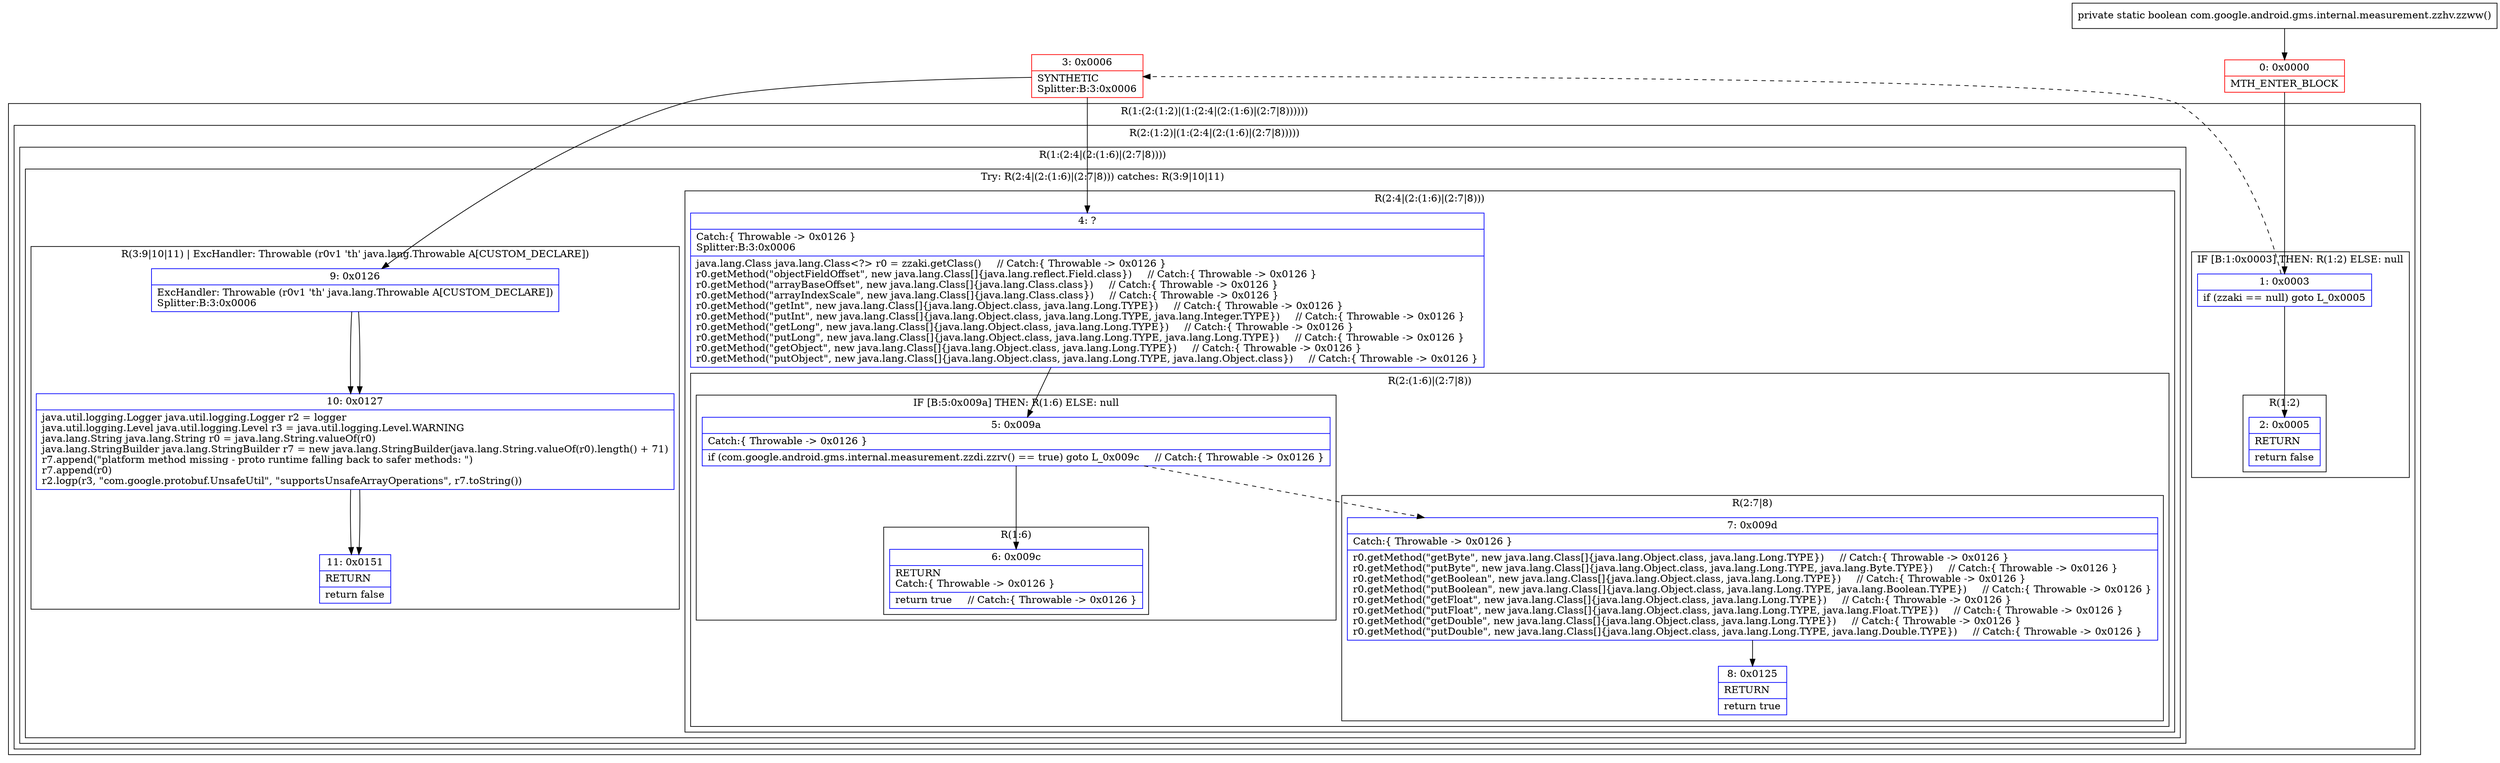 digraph "CFG forcom.google.android.gms.internal.measurement.zzhv.zzww()Z" {
subgraph cluster_Region_794934753 {
label = "R(1:(2:(1:2)|(1:(2:4|(2:(1:6)|(2:7|8))))))";
node [shape=record,color=blue];
subgraph cluster_Region_1193093295 {
label = "R(2:(1:2)|(1:(2:4|(2:(1:6)|(2:7|8)))))";
node [shape=record,color=blue];
subgraph cluster_IfRegion_739942554 {
label = "IF [B:1:0x0003] THEN: R(1:2) ELSE: null";
node [shape=record,color=blue];
Node_1 [shape=record,label="{1\:\ 0x0003|if (zzaki == null) goto L_0x0005\l}"];
subgraph cluster_Region_908293949 {
label = "R(1:2)";
node [shape=record,color=blue];
Node_2 [shape=record,label="{2\:\ 0x0005|RETURN\l|return false\l}"];
}
}
subgraph cluster_Region_344939181 {
label = "R(1:(2:4|(2:(1:6)|(2:7|8))))";
node [shape=record,color=blue];
subgraph cluster_TryCatchRegion_989413571 {
label = "Try: R(2:4|(2:(1:6)|(2:7|8))) catches: R(3:9|10|11)";
node [shape=record,color=blue];
subgraph cluster_Region_2073054206 {
label = "R(2:4|(2:(1:6)|(2:7|8)))";
node [shape=record,color=blue];
Node_4 [shape=record,label="{4\:\ ?|Catch:\{ Throwable \-\> 0x0126 \}\lSplitter:B:3:0x0006\l|java.lang.Class java.lang.Class\<?\> r0 = zzaki.getClass()     \/\/ Catch:\{ Throwable \-\> 0x0126 \}\lr0.getMethod(\"objectFieldOffset\", new java.lang.Class[]\{java.lang.reflect.Field.class\})     \/\/ Catch:\{ Throwable \-\> 0x0126 \}\lr0.getMethod(\"arrayBaseOffset\", new java.lang.Class[]\{java.lang.Class.class\})     \/\/ Catch:\{ Throwable \-\> 0x0126 \}\lr0.getMethod(\"arrayIndexScale\", new java.lang.Class[]\{java.lang.Class.class\})     \/\/ Catch:\{ Throwable \-\> 0x0126 \}\lr0.getMethod(\"getInt\", new java.lang.Class[]\{java.lang.Object.class, java.lang.Long.TYPE\})     \/\/ Catch:\{ Throwable \-\> 0x0126 \}\lr0.getMethod(\"putInt\", new java.lang.Class[]\{java.lang.Object.class, java.lang.Long.TYPE, java.lang.Integer.TYPE\})     \/\/ Catch:\{ Throwable \-\> 0x0126 \}\lr0.getMethod(\"getLong\", new java.lang.Class[]\{java.lang.Object.class, java.lang.Long.TYPE\})     \/\/ Catch:\{ Throwable \-\> 0x0126 \}\lr0.getMethod(\"putLong\", new java.lang.Class[]\{java.lang.Object.class, java.lang.Long.TYPE, java.lang.Long.TYPE\})     \/\/ Catch:\{ Throwable \-\> 0x0126 \}\lr0.getMethod(\"getObject\", new java.lang.Class[]\{java.lang.Object.class, java.lang.Long.TYPE\})     \/\/ Catch:\{ Throwable \-\> 0x0126 \}\lr0.getMethod(\"putObject\", new java.lang.Class[]\{java.lang.Object.class, java.lang.Long.TYPE, java.lang.Object.class\})     \/\/ Catch:\{ Throwable \-\> 0x0126 \}\l}"];
subgraph cluster_Region_1126054262 {
label = "R(2:(1:6)|(2:7|8))";
node [shape=record,color=blue];
subgraph cluster_IfRegion_1848194231 {
label = "IF [B:5:0x009a] THEN: R(1:6) ELSE: null";
node [shape=record,color=blue];
Node_5 [shape=record,label="{5\:\ 0x009a|Catch:\{ Throwable \-\> 0x0126 \}\l|if (com.google.android.gms.internal.measurement.zzdi.zzrv() == true) goto L_0x009c     \/\/ Catch:\{ Throwable \-\> 0x0126 \}\l}"];
subgraph cluster_Region_10306029 {
label = "R(1:6)";
node [shape=record,color=blue];
Node_6 [shape=record,label="{6\:\ 0x009c|RETURN\lCatch:\{ Throwable \-\> 0x0126 \}\l|return true     \/\/ Catch:\{ Throwable \-\> 0x0126 \}\l}"];
}
}
subgraph cluster_Region_1136337012 {
label = "R(2:7|8)";
node [shape=record,color=blue];
Node_7 [shape=record,label="{7\:\ 0x009d|Catch:\{ Throwable \-\> 0x0126 \}\l|r0.getMethod(\"getByte\", new java.lang.Class[]\{java.lang.Object.class, java.lang.Long.TYPE\})     \/\/ Catch:\{ Throwable \-\> 0x0126 \}\lr0.getMethod(\"putByte\", new java.lang.Class[]\{java.lang.Object.class, java.lang.Long.TYPE, java.lang.Byte.TYPE\})     \/\/ Catch:\{ Throwable \-\> 0x0126 \}\lr0.getMethod(\"getBoolean\", new java.lang.Class[]\{java.lang.Object.class, java.lang.Long.TYPE\})     \/\/ Catch:\{ Throwable \-\> 0x0126 \}\lr0.getMethod(\"putBoolean\", new java.lang.Class[]\{java.lang.Object.class, java.lang.Long.TYPE, java.lang.Boolean.TYPE\})     \/\/ Catch:\{ Throwable \-\> 0x0126 \}\lr0.getMethod(\"getFloat\", new java.lang.Class[]\{java.lang.Object.class, java.lang.Long.TYPE\})     \/\/ Catch:\{ Throwable \-\> 0x0126 \}\lr0.getMethod(\"putFloat\", new java.lang.Class[]\{java.lang.Object.class, java.lang.Long.TYPE, java.lang.Float.TYPE\})     \/\/ Catch:\{ Throwable \-\> 0x0126 \}\lr0.getMethod(\"getDouble\", new java.lang.Class[]\{java.lang.Object.class, java.lang.Long.TYPE\})     \/\/ Catch:\{ Throwable \-\> 0x0126 \}\lr0.getMethod(\"putDouble\", new java.lang.Class[]\{java.lang.Object.class, java.lang.Long.TYPE, java.lang.Double.TYPE\})     \/\/ Catch:\{ Throwable \-\> 0x0126 \}\l}"];
Node_8 [shape=record,label="{8\:\ 0x0125|RETURN\l|return true\l}"];
}
}
}
subgraph cluster_Region_635686446 {
label = "R(3:9|10|11) | ExcHandler: Throwable (r0v1 'th' java.lang.Throwable A[CUSTOM_DECLARE])\l";
node [shape=record,color=blue];
Node_9 [shape=record,label="{9\:\ 0x0126|ExcHandler: Throwable (r0v1 'th' java.lang.Throwable A[CUSTOM_DECLARE])\lSplitter:B:3:0x0006\l}"];
Node_10 [shape=record,label="{10\:\ 0x0127|java.util.logging.Logger java.util.logging.Logger r2 = logger\ljava.util.logging.Level java.util.logging.Level r3 = java.util.logging.Level.WARNING\ljava.lang.String java.lang.String r0 = java.lang.String.valueOf(r0)\ljava.lang.StringBuilder java.lang.StringBuilder r7 = new java.lang.StringBuilder(java.lang.String.valueOf(r0).length() + 71)\lr7.append(\"platform method missing \- proto runtime falling back to safer methods: \")\lr7.append(r0)\lr2.logp(r3, \"com.google.protobuf.UnsafeUtil\", \"supportsUnsafeArrayOperations\", r7.toString())\l}"];
Node_11 [shape=record,label="{11\:\ 0x0151|RETURN\l|return false\l}"];
}
}
}
}
}
subgraph cluster_Region_635686446 {
label = "R(3:9|10|11) | ExcHandler: Throwable (r0v1 'th' java.lang.Throwable A[CUSTOM_DECLARE])\l";
node [shape=record,color=blue];
Node_9 [shape=record,label="{9\:\ 0x0126|ExcHandler: Throwable (r0v1 'th' java.lang.Throwable A[CUSTOM_DECLARE])\lSplitter:B:3:0x0006\l}"];
Node_10 [shape=record,label="{10\:\ 0x0127|java.util.logging.Logger java.util.logging.Logger r2 = logger\ljava.util.logging.Level java.util.logging.Level r3 = java.util.logging.Level.WARNING\ljava.lang.String java.lang.String r0 = java.lang.String.valueOf(r0)\ljava.lang.StringBuilder java.lang.StringBuilder r7 = new java.lang.StringBuilder(java.lang.String.valueOf(r0).length() + 71)\lr7.append(\"platform method missing \- proto runtime falling back to safer methods: \")\lr7.append(r0)\lr2.logp(r3, \"com.google.protobuf.UnsafeUtil\", \"supportsUnsafeArrayOperations\", r7.toString())\l}"];
Node_11 [shape=record,label="{11\:\ 0x0151|RETURN\l|return false\l}"];
}
Node_0 [shape=record,color=red,label="{0\:\ 0x0000|MTH_ENTER_BLOCK\l}"];
Node_3 [shape=record,color=red,label="{3\:\ 0x0006|SYNTHETIC\lSplitter:B:3:0x0006\l}"];
MethodNode[shape=record,label="{private static boolean com.google.android.gms.internal.measurement.zzhv.zzww() }"];
MethodNode -> Node_0;
Node_1 -> Node_2;
Node_1 -> Node_3[style=dashed];
Node_4 -> Node_5;
Node_5 -> Node_6;
Node_5 -> Node_7[style=dashed];
Node_7 -> Node_8;
Node_9 -> Node_10;
Node_10 -> Node_11;
Node_9 -> Node_10;
Node_10 -> Node_11;
Node_0 -> Node_1;
Node_3 -> Node_4;
Node_3 -> Node_9;
}


